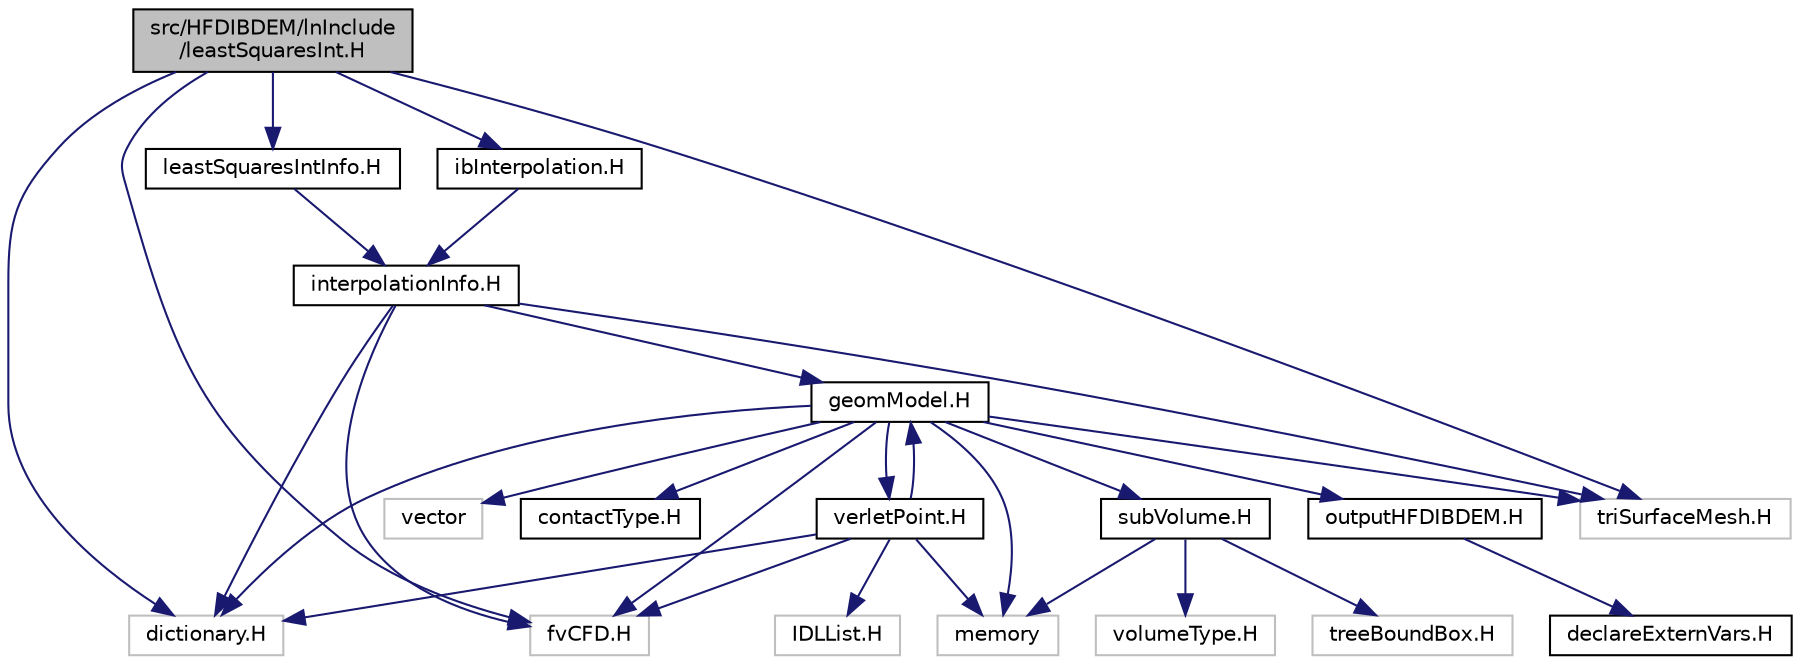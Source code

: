digraph "src/HFDIBDEM/lnInclude/leastSquaresInt.H"
{
 // LATEX_PDF_SIZE
  edge [fontname="Helvetica",fontsize="10",labelfontname="Helvetica",labelfontsize="10"];
  node [fontname="Helvetica",fontsize="10",shape=record];
  Node1 [label="src/HFDIBDEM/lnInclude\l/leastSquaresInt.H",height=0.2,width=0.4,color="black", fillcolor="grey75", style="filled", fontcolor="black",tooltip=" "];
  Node1 -> Node2 [color="midnightblue",fontsize="10",style="solid",fontname="Helvetica"];
  Node2 [label="dictionary.H",height=0.2,width=0.4,color="grey75", fillcolor="white", style="filled",tooltip=" "];
  Node1 -> Node3 [color="midnightblue",fontsize="10",style="solid",fontname="Helvetica"];
  Node3 [label="fvCFD.H",height=0.2,width=0.4,color="grey75", fillcolor="white", style="filled",tooltip=" "];
  Node1 -> Node4 [color="midnightblue",fontsize="10",style="solid",fontname="Helvetica"];
  Node4 [label="triSurfaceMesh.H",height=0.2,width=0.4,color="grey75", fillcolor="white", style="filled",tooltip=" "];
  Node1 -> Node5 [color="midnightblue",fontsize="10",style="solid",fontname="Helvetica"];
  Node5 [label="ibInterpolation.H",height=0.2,width=0.4,color="black", fillcolor="white", style="filled",URL="$lnInclude_2ibInterpolation_8H.html",tooltip=" "];
  Node5 -> Node6 [color="midnightblue",fontsize="10",style="solid",fontname="Helvetica"];
  Node6 [label="interpolationInfo.H",height=0.2,width=0.4,color="black", fillcolor="white", style="filled",URL="$lnInclude_2interpolationInfo_8H.html",tooltip=" "];
  Node6 -> Node2 [color="midnightblue",fontsize="10",style="solid",fontname="Helvetica"];
  Node6 -> Node3 [color="midnightblue",fontsize="10",style="solid",fontname="Helvetica"];
  Node6 -> Node4 [color="midnightblue",fontsize="10",style="solid",fontname="Helvetica"];
  Node6 -> Node7 [color="midnightblue",fontsize="10",style="solid",fontname="Helvetica"];
  Node7 [label="geomModel.H",height=0.2,width=0.4,color="black", fillcolor="white", style="filled",URL="$lnInclude_2geomModel_8H.html",tooltip=" "];
  Node7 -> Node8 [color="midnightblue",fontsize="10",style="solid",fontname="Helvetica"];
  Node8 [label="vector",height=0.2,width=0.4,color="grey75", fillcolor="white", style="filled",tooltip=" "];
  Node7 -> Node9 [color="midnightblue",fontsize="10",style="solid",fontname="Helvetica"];
  Node9 [label="memory",height=0.2,width=0.4,color="grey75", fillcolor="white", style="filled",tooltip=" "];
  Node7 -> Node2 [color="midnightblue",fontsize="10",style="solid",fontname="Helvetica"];
  Node7 -> Node3 [color="midnightblue",fontsize="10",style="solid",fontname="Helvetica"];
  Node7 -> Node4 [color="midnightblue",fontsize="10",style="solid",fontname="Helvetica"];
  Node7 -> Node10 [color="midnightblue",fontsize="10",style="solid",fontname="Helvetica"];
  Node10 [label="contactType.H",height=0.2,width=0.4,color="black", fillcolor="white", style="filled",URL="$lnInclude_2contactType_8H.html",tooltip=" "];
  Node7 -> Node11 [color="midnightblue",fontsize="10",style="solid",fontname="Helvetica"];
  Node11 [label="subVolume.H",height=0.2,width=0.4,color="black", fillcolor="white", style="filled",URL="$lnInclude_2subVolume_8H.html",tooltip=" "];
  Node11 -> Node12 [color="midnightblue",fontsize="10",style="solid",fontname="Helvetica"];
  Node12 [label="treeBoundBox.H",height=0.2,width=0.4,color="grey75", fillcolor="white", style="filled",tooltip=" "];
  Node11 -> Node13 [color="midnightblue",fontsize="10",style="solid",fontname="Helvetica"];
  Node13 [label="volumeType.H",height=0.2,width=0.4,color="grey75", fillcolor="white", style="filled",tooltip=" "];
  Node11 -> Node9 [color="midnightblue",fontsize="10",style="solid",fontname="Helvetica"];
  Node7 -> Node14 [color="midnightblue",fontsize="10",style="solid",fontname="Helvetica"];
  Node14 [label="verletPoint.H",height=0.2,width=0.4,color="black", fillcolor="white", style="filled",URL="$lnInclude_2verletPoint_8H.html",tooltip=" "];
  Node14 -> Node2 [color="midnightblue",fontsize="10",style="solid",fontname="Helvetica"];
  Node14 -> Node15 [color="midnightblue",fontsize="10",style="solid",fontname="Helvetica"];
  Node15 [label="IDLList.H",height=0.2,width=0.4,color="grey75", fillcolor="white", style="filled",tooltip=" "];
  Node14 -> Node3 [color="midnightblue",fontsize="10",style="solid",fontname="Helvetica"];
  Node14 -> Node7 [color="midnightblue",fontsize="10",style="solid",fontname="Helvetica"];
  Node14 -> Node9 [color="midnightblue",fontsize="10",style="solid",fontname="Helvetica"];
  Node7 -> Node16 [color="midnightblue",fontsize="10",style="solid",fontname="Helvetica"];
  Node16 [label="outputHFDIBDEM.H",height=0.2,width=0.4,color="black", fillcolor="white", style="filled",URL="$lnInclude_2outputHFDIBDEM_8H.html",tooltip=" "];
  Node16 -> Node17 [color="midnightblue",fontsize="10",style="solid",fontname="Helvetica"];
  Node17 [label="declareExternVars.H",height=0.2,width=0.4,color="black", fillcolor="white", style="filled",URL="$lnInclude_2declareExternVars_8H.html",tooltip=" "];
  Node1 -> Node18 [color="midnightblue",fontsize="10",style="solid",fontname="Helvetica"];
  Node18 [label="leastSquaresIntInfo.H",height=0.2,width=0.4,color="black", fillcolor="white", style="filled",URL="$lnInclude_2leastSquaresIntInfo_8H.html",tooltip=" "];
  Node18 -> Node6 [color="midnightblue",fontsize="10",style="solid",fontname="Helvetica"];
}
